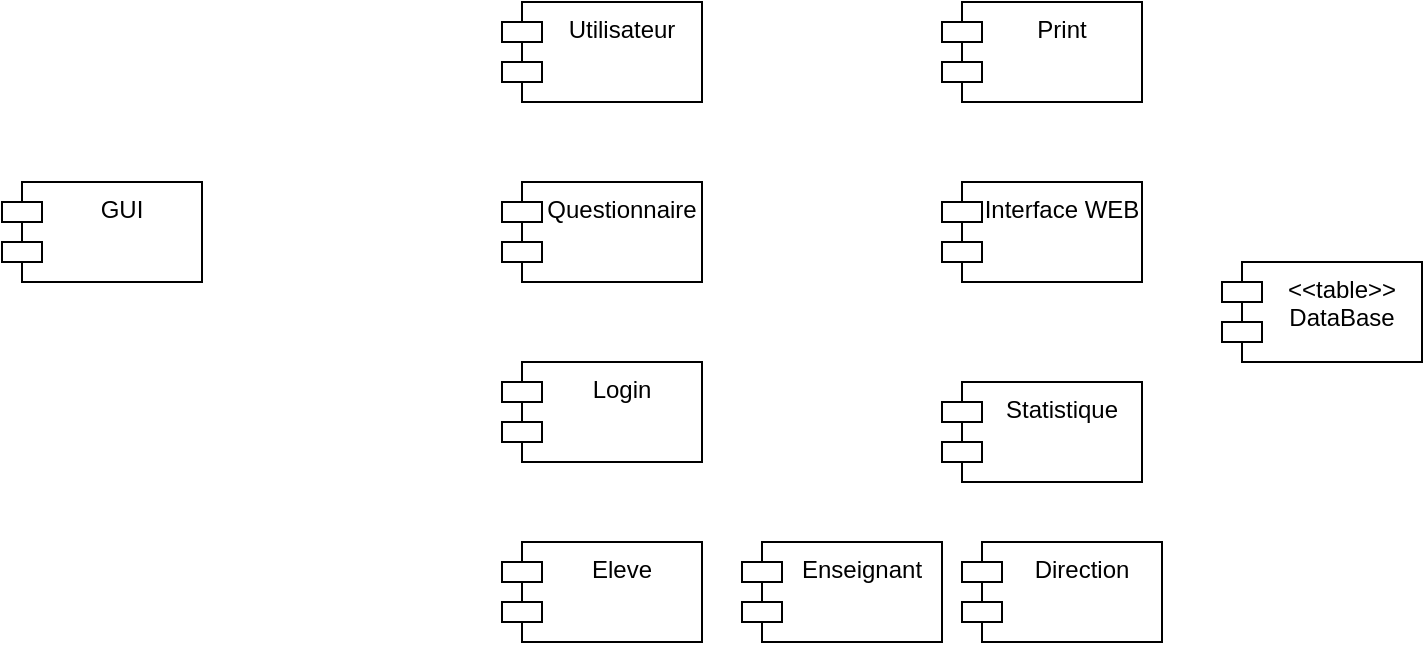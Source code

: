 <mxfile version="19.0.1" type="github">
  <diagram id="kX3VDzR_7YKXMPeujfR7" name="Page-1">
    <mxGraphModel dx="1337" dy="519" grid="1" gridSize="10" guides="1" tooltips="1" connect="1" arrows="1" fold="1" page="1" pageScale="1" pageWidth="827" pageHeight="1169" math="0" shadow="0">
      <root>
        <mxCell id="0" />
        <mxCell id="1" parent="0" />
        <mxCell id="NirktHNiWng82enUMpqp-3" value="Utilisateur" style="shape=module;align=left;spacingLeft=20;align=center;verticalAlign=top;" vertex="1" parent="1">
          <mxGeometry x="340" y="190" width="100" height="50" as="geometry" />
        </mxCell>
        <mxCell id="NirktHNiWng82enUMpqp-4" value="Login" style="shape=module;align=left;spacingLeft=20;align=center;verticalAlign=top;" vertex="1" parent="1">
          <mxGeometry x="340" y="370" width="100" height="50" as="geometry" />
        </mxCell>
        <mxCell id="NirktHNiWng82enUMpqp-5" value="Questionnaire" style="shape=module;align=left;spacingLeft=20;align=center;verticalAlign=top;" vertex="1" parent="1">
          <mxGeometry x="340" y="280" width="100" height="50" as="geometry" />
        </mxCell>
        <mxCell id="NirktHNiWng82enUMpqp-6" value="Print" style="shape=module;align=left;spacingLeft=20;align=center;verticalAlign=top;" vertex="1" parent="1">
          <mxGeometry x="560" y="190" width="100" height="50" as="geometry" />
        </mxCell>
        <mxCell id="NirktHNiWng82enUMpqp-7" value="Interface WEB" style="shape=module;align=left;spacingLeft=20;align=center;verticalAlign=top;" vertex="1" parent="1">
          <mxGeometry x="560" y="280" width="100" height="50" as="geometry" />
        </mxCell>
        <mxCell id="NirktHNiWng82enUMpqp-8" value="Statistique" style="shape=module;align=left;spacingLeft=20;align=center;verticalAlign=top;" vertex="1" parent="1">
          <mxGeometry x="560" y="380" width="100" height="50" as="geometry" />
        </mxCell>
        <mxCell id="NirktHNiWng82enUMpqp-9" value="Eleve" style="shape=module;align=left;spacingLeft=20;align=center;verticalAlign=top;" vertex="1" parent="1">
          <mxGeometry x="340" y="460" width="100" height="50" as="geometry" />
        </mxCell>
        <mxCell id="NirktHNiWng82enUMpqp-10" value="Enseignant" style="shape=module;align=left;spacingLeft=20;align=center;verticalAlign=top;" vertex="1" parent="1">
          <mxGeometry x="460" y="460" width="100" height="50" as="geometry" />
        </mxCell>
        <mxCell id="NirktHNiWng82enUMpqp-11" value="Direction" style="shape=module;align=left;spacingLeft=20;align=center;verticalAlign=top;" vertex="1" parent="1">
          <mxGeometry x="570" y="460" width="100" height="50" as="geometry" />
        </mxCell>
        <mxCell id="NirktHNiWng82enUMpqp-12" value="GUI" style="shape=module;align=left;spacingLeft=20;align=center;verticalAlign=top;" vertex="1" parent="1">
          <mxGeometry x="90" y="280" width="100" height="50" as="geometry" />
        </mxCell>
        <mxCell id="NirktHNiWng82enUMpqp-13" value="&lt;&lt;table&gt;&gt;&#xa;DataBase" style="shape=module;align=left;spacingLeft=20;align=center;verticalAlign=top;" vertex="1" parent="1">
          <mxGeometry x="700" y="320" width="100" height="50" as="geometry" />
        </mxCell>
      </root>
    </mxGraphModel>
  </diagram>
</mxfile>
